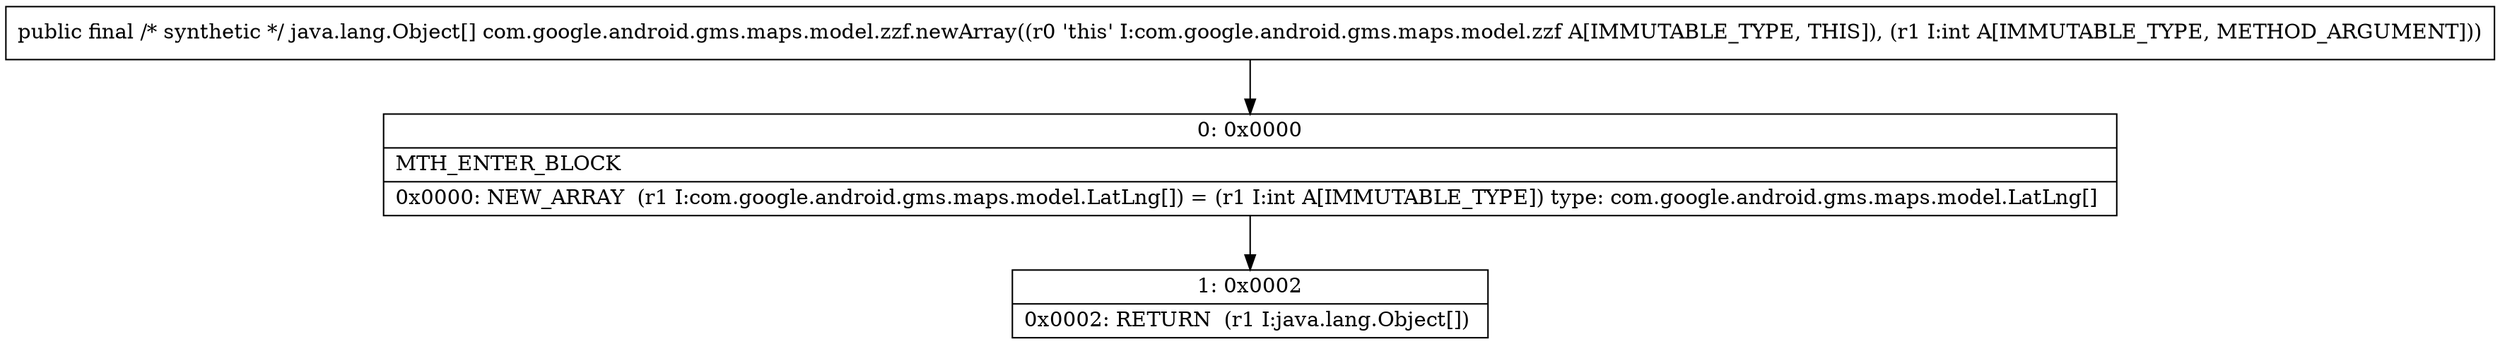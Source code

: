 digraph "CFG forcom.google.android.gms.maps.model.zzf.newArray(I)[Ljava\/lang\/Object;" {
Node_0 [shape=record,label="{0\:\ 0x0000|MTH_ENTER_BLOCK\l|0x0000: NEW_ARRAY  (r1 I:com.google.android.gms.maps.model.LatLng[]) = (r1 I:int A[IMMUTABLE_TYPE]) type: com.google.android.gms.maps.model.LatLng[] \l}"];
Node_1 [shape=record,label="{1\:\ 0x0002|0x0002: RETURN  (r1 I:java.lang.Object[]) \l}"];
MethodNode[shape=record,label="{public final \/* synthetic *\/ java.lang.Object[] com.google.android.gms.maps.model.zzf.newArray((r0 'this' I:com.google.android.gms.maps.model.zzf A[IMMUTABLE_TYPE, THIS]), (r1 I:int A[IMMUTABLE_TYPE, METHOD_ARGUMENT])) }"];
MethodNode -> Node_0;
Node_0 -> Node_1;
}

